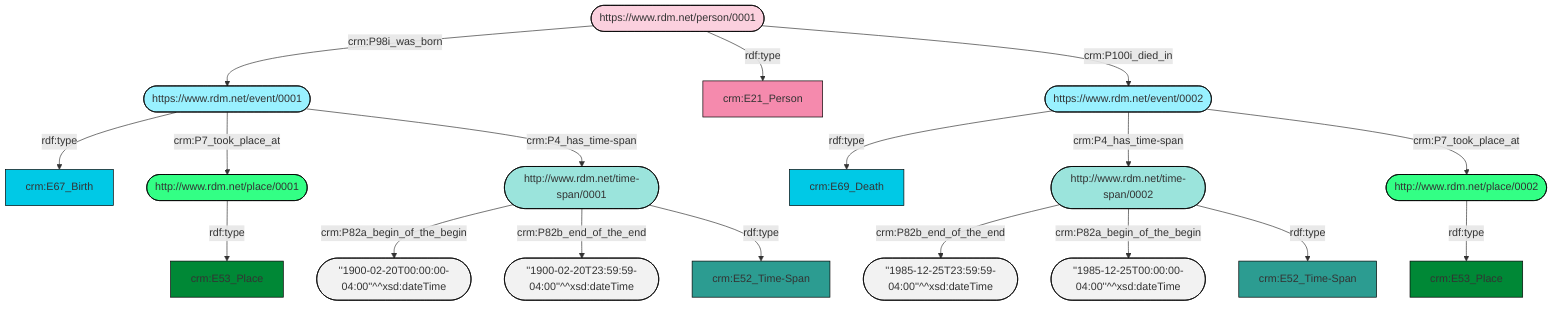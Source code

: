 graph TD
classDef Literal fill:#f2f2f2,stroke:#000000;
classDef CRM_Entity fill:#FFFFFF,stroke:#000000;
classDef CRM_Entity_URI fill:#FFFFFF,stroke:#000000;
classDef Temporal_Entity fill:#00C9E6, stroke:#000000;
classDef Temporal_Entity_URI fill:#99f1ff,stroke:#000000;
classDef Type fill:#E18312, stroke:#000000;
classDef Type_URI fill:#f6c588,stroke:#000000;
classDef Time-Span fill:#2C9C91, stroke:#000000;
classDef Time-Span_URI fill:#9be4dc,stroke:#000000;
classDef Appellation fill:#FFEB7F, stroke:#000000;
classDef Appellation_URI fill:#fff6cc,stroke:#000000;
classDef Place fill:#008836, stroke:#000000;
classDef Place_URI fill:#33ff85,stroke:#000000;
classDef Persistent_Item fill:#B266B2, stroke:#000000;
classDef Persistent_Item_URI fill:#dcbcdc,stroke:#000000;
classDef Conceptual_Object fill:#FFD700, stroke:#000000;
classDef Conceptual_Object_URI fill:#fff099,stroke:#000000;
classDef Physical_Thing fill:#D2B48C, stroke:#000000;
classDef Physical_Thing_URI fill:#eadbc8,stroke:#000000;
classDef Actor fill:#f58aad, stroke:#000000;
classDef Actor_URI fill:#fbd0de,stroke:#000000;
classDef PC_Classes fill:#4ce600, stroke:#000000;
classDef PC_Classes_URI fill:#bbff99,stroke:#000000;
classDef Multi_URI fill:#cccccc,stroke:#000000;

0([https://www.rdm.net/person/0001]) -->|crm:P98i_was_born| 1([https://www.rdm.net/event/0001])
0([https://www.rdm.net/person/0001]):::Actor_URI -->|rdf:type| 2["crm:E21_Person"]:::Actor
0([https://www.rdm.net/person/0001]) -->|crm:P100i_died_in| 3([https://www.rdm.net/event/0002])
1([https://www.rdm.net/event/0001]):::Temporal_Entity_URI -->|rdf:type| 4["crm:E67_Birth"]:::Temporal_Entity
1([https://www.rdm.net/event/0001]) -->|crm:P7_took_place_at| 5([http://www.rdm.net/place/0001])
1([https://www.rdm.net/event/0001]) -->|crm:P4_has_time-span| 6([http://www.rdm.net/time-span/0001])
3([https://www.rdm.net/event/0002]):::Temporal_Entity_URI -->|rdf:type| 7["crm:E69_Death"]:::Temporal_Entity
3([https://www.rdm.net/event/0002]) -->|crm:P4_has_time-span| 8([http://www.rdm.net/time-span/0002])
3([https://www.rdm.net/event/0002]) -->|crm:P7_took_place_at| 9([http://www.rdm.net/place/0002])
5([http://www.rdm.net/place/0001]):::Place_URI -->|rdf:type| 10["crm:E53_Place"]:::Place
6([http://www.rdm.net/time-span/0001]) -->|crm:P82a_begin_of_the_begin| 11(["''1900-02-20T00:00:00-04:00''^^xsd:dateTime"]):::Literal
6([http://www.rdm.net/time-span/0001]) -->|crm:P82b_end_of_the_end| 12(["''1900-02-20T23:59:59-04:00''^^xsd:dateTime"]):::Literal
6([http://www.rdm.net/time-span/0001]):::Time-Span_URI -->|rdf:type| 13["crm:E52_Time-Span"]:::Time-Span
8([http://www.rdm.net/time-span/0002]) -->|crm:P82b_end_of_the_end| 14(["''1985-12-25T23:59:59-04:00''^^xsd:dateTime"]):::Literal
8([http://www.rdm.net/time-span/0002]) -->|crm:P82a_begin_of_the_begin| 15(["''1985-12-25T00:00:00-04:00''^^xsd:dateTime"]):::Literal
8([http://www.rdm.net/time-span/0002]):::Time-Span_URI -->|rdf:type| 16["crm:E52_Time-Span"]:::Time-Span
9([http://www.rdm.net/place/0002]):::Place_URI -->|rdf:type| 17["crm:E53_Place"]:::Place